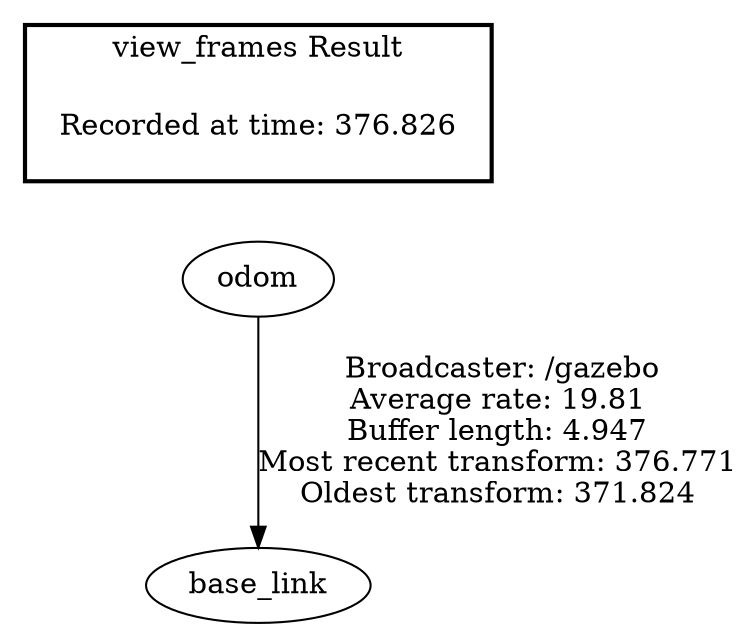 digraph G {
"odom" -> "base_link"[label=" Broadcaster: /gazebo\nAverage rate: 19.81\nBuffer length: 4.947\nMost recent transform: 376.771\nOldest transform: 371.824\n"];
edge [style=invis];
 subgraph cluster_legend { style=bold; color=black; label ="view_frames Result";
"Recorded at time: 376.826"[ shape=plaintext ] ;
}->"odom";
}